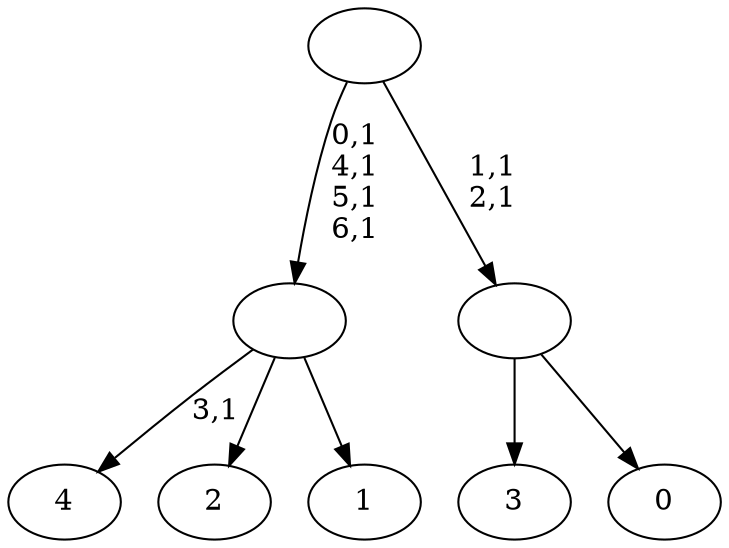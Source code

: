 digraph T {
	12 [label="4"]
	10 [label="3"]
	9 [label="2"]
	8 [label="1"]
	7 [label=""]
	3 [label="0"]
	2 [label=""]
	0 [label=""]
	7 -> 12 [label="3,1"]
	7 -> 9 [label=""]
	7 -> 8 [label=""]
	2 -> 10 [label=""]
	2 -> 3 [label=""]
	0 -> 2 [label="1,1\n2,1"]
	0 -> 7 [label="0,1\n4,1\n5,1\n6,1"]
}
